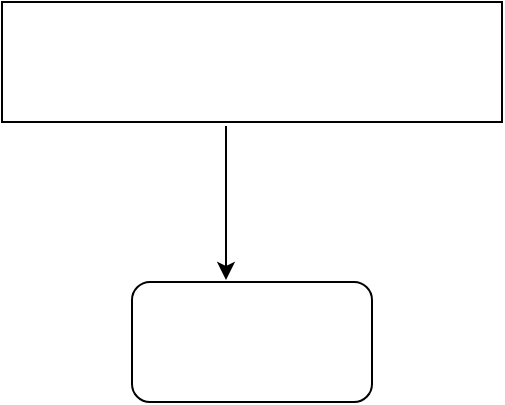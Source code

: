 <mxfile version="13.7.5" type="github">
  <diagram name="Page-1" id="e7e014a7-5840-1c2e-5031-d8a46d1fe8dd">
    <mxGraphModel dx="1422" dy="762" grid="1" gridSize="10" guides="1" tooltips="1" connect="1" arrows="1" fold="1" page="1" pageScale="1" pageWidth="1169" pageHeight="826" background="#ffffff" math="0" shadow="0">
      <root>
        <mxCell id="0" />
        <mxCell id="1" parent="0" />
        <mxCell id="Kz2YlezI_UDKcZ9Vog1y-41" value="" style="rounded=0;whiteSpace=wrap;html=1;" vertex="1" parent="1">
          <mxGeometry x="150" y="50" width="250" height="60" as="geometry" />
        </mxCell>
        <mxCell id="Kz2YlezI_UDKcZ9Vog1y-42" value="" style="rounded=1;whiteSpace=wrap;html=1;" vertex="1" parent="1">
          <mxGeometry x="215" y="190" width="120" height="60" as="geometry" />
        </mxCell>
        <mxCell id="Kz2YlezI_UDKcZ9Vog1y-43" value="" style="endArrow=classic;html=1;exitX=0.448;exitY=1.033;exitDx=0;exitDy=0;exitPerimeter=0;" edge="1" parent="1" source="Kz2YlezI_UDKcZ9Vog1y-41">
          <mxGeometry width="50" height="50" relative="1" as="geometry">
            <mxPoint x="220" y="180" as="sourcePoint" />
            <mxPoint x="262" y="189" as="targetPoint" />
          </mxGeometry>
        </mxCell>
      </root>
    </mxGraphModel>
  </diagram>
</mxfile>
